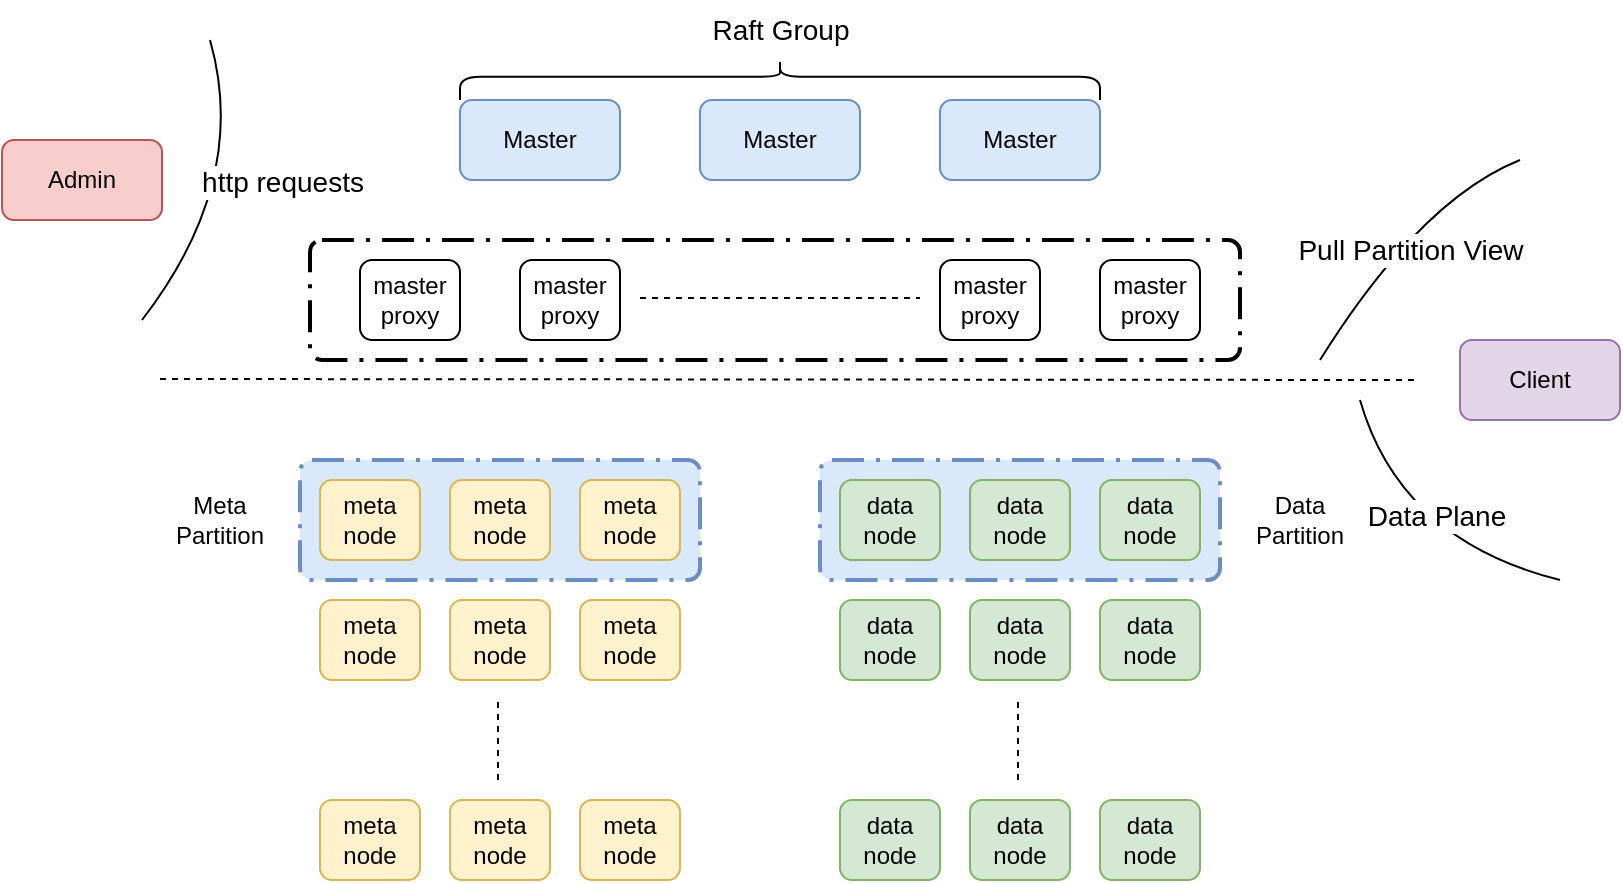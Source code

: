 <mxfile version="12.4.3" type="github" pages="1">
  <diagram id="nqtST1JkCFFfiSLhlLa3" name="Page-1">
    <mxGraphModel dx="815" dy="521" grid="1" gridSize="10" guides="1" tooltips="1" connect="1" arrows="1" fold="1" page="1" pageScale="1" pageWidth="827" pageHeight="1169" math="0" shadow="0">
      <root>
        <mxCell id="0"/>
        <mxCell id="1" parent="0"/>
        <mxCell id="tuXMh6HosvvS5GbBu-Tk-1" value="" style="rounded=1;arcSize=10;dashed=1;strokeColor=#6c8ebf;fillColor=#dae8fc;dashPattern=8 3 1 3;strokeWidth=2;" vertex="1" parent="1">
          <mxGeometry x="149" y="350" width="200" height="60" as="geometry"/>
        </mxCell>
        <mxCell id="tuXMh6HosvvS5GbBu-Tk-2" value="Master" style="rounded=1;whiteSpace=wrap;html=1;fillColor=#dae8fc;strokeColor=#6c8ebf;" vertex="1" parent="1">
          <mxGeometry x="229" y="170" width="80" height="40" as="geometry"/>
        </mxCell>
        <mxCell id="tuXMh6HosvvS5GbBu-Tk-3" value="Master" style="rounded=1;whiteSpace=wrap;html=1;fillColor=#dae8fc;strokeColor=#6c8ebf;" vertex="1" parent="1">
          <mxGeometry x="349" y="170" width="80" height="40" as="geometry"/>
        </mxCell>
        <mxCell id="tuXMh6HosvvS5GbBu-Tk-4" value="Master" style="rounded=1;whiteSpace=wrap;html=1;fillColor=#dae8fc;strokeColor=#6c8ebf;" vertex="1" parent="1">
          <mxGeometry x="469" y="170" width="80" height="40" as="geometry"/>
        </mxCell>
        <mxCell id="tuXMh6HosvvS5GbBu-Tk-5" value="master proxy" style="rounded=1;whiteSpace=wrap;html=1;" vertex="1" parent="1">
          <mxGeometry x="179" y="250" width="50" height="40" as="geometry"/>
        </mxCell>
        <mxCell id="tuXMh6HosvvS5GbBu-Tk-6" value="master proxy" style="rounded=1;whiteSpace=wrap;html=1;" vertex="1" parent="1">
          <mxGeometry x="259" y="250" width="50" height="40" as="geometry"/>
        </mxCell>
        <mxCell id="tuXMh6HosvvS5GbBu-Tk-7" value="master proxy" style="rounded=1;whiteSpace=wrap;html=1;" vertex="1" parent="1">
          <mxGeometry x="469" y="250" width="50" height="40" as="geometry"/>
        </mxCell>
        <mxCell id="tuXMh6HosvvS5GbBu-Tk-8" value="master proxy" style="rounded=1;whiteSpace=wrap;html=1;" vertex="1" parent="1">
          <mxGeometry x="549" y="250" width="50" height="40" as="geometry"/>
        </mxCell>
        <mxCell id="tuXMh6HosvvS5GbBu-Tk-9" value="" style="shape=curlyBracket;whiteSpace=wrap;html=1;rounded=1;rotation=90;size=0.418;" vertex="1" parent="1">
          <mxGeometry x="379" width="20" height="320" as="geometry"/>
        </mxCell>
        <mxCell id="tuXMh6HosvvS5GbBu-Tk-10" value="&lt;font style=&quot;font-size: 14px&quot;&gt;Raft Group&lt;/font&gt;" style="text;html=1;strokeColor=none;fillColor=none;align=center;verticalAlign=middle;whiteSpace=wrap;rounded=0;" vertex="1" parent="1">
          <mxGeometry x="341.5" y="120" width="95" height="30" as="geometry"/>
        </mxCell>
        <mxCell id="tuXMh6HosvvS5GbBu-Tk-11" value="" style="endArrow=none;dashed=1;html=1;" edge="1" parent="1">
          <mxGeometry width="50" height="50" relative="1" as="geometry">
            <mxPoint x="319" y="269" as="sourcePoint"/>
            <mxPoint x="459" y="269" as="targetPoint"/>
            <Array as="points"/>
          </mxGeometry>
        </mxCell>
        <mxCell id="tuXMh6HosvvS5GbBu-Tk-12" value="Client" style="rounded=1;whiteSpace=wrap;html=1;fillColor=#e1d5e7;strokeColor=#9673a6;" vertex="1" parent="1">
          <mxGeometry x="729" y="290" width="80" height="40" as="geometry"/>
        </mxCell>
        <mxCell id="tuXMh6HosvvS5GbBu-Tk-13" value="" style="endArrow=none;html=1;curved=1;" edge="1" parent="1">
          <mxGeometry width="50" height="50" relative="1" as="geometry">
            <mxPoint x="659" y="300" as="sourcePoint"/>
            <mxPoint x="759" y="200" as="targetPoint"/>
            <Array as="points">
              <mxPoint x="709" y="220"/>
            </Array>
          </mxGeometry>
        </mxCell>
        <mxCell id="tuXMh6HosvvS5GbBu-Tk-14" value="&lt;font style=&quot;font-size: 14px&quot;&gt;Pull Partition View&lt;/font&gt;" style="text;html=1;align=center;verticalAlign=middle;resizable=0;points=[];;labelBackgroundColor=#ffffff;" vertex="1" connectable="0" parent="tuXMh6HosvvS5GbBu-Tk-13">
          <mxGeometry x="0.273" y="-26" relative="1" as="geometry">
            <mxPoint x="-15" y="1" as="offset"/>
          </mxGeometry>
        </mxCell>
        <mxCell id="tuXMh6HosvvS5GbBu-Tk-15" value="" style="endArrow=none;html=1;curved=1;" edge="1" parent="1">
          <mxGeometry width="50" height="50" relative="1" as="geometry">
            <mxPoint x="779" y="410" as="sourcePoint"/>
            <mxPoint x="679" y="320" as="targetPoint"/>
            <Array as="points">
              <mxPoint x="699" y="390"/>
            </Array>
          </mxGeometry>
        </mxCell>
        <mxCell id="tuXMh6HosvvS5GbBu-Tk-16" value="&lt;font style=&quot;font-size: 14px&quot;&gt;Data Plane&lt;/font&gt;" style="text;html=1;align=center;verticalAlign=middle;resizable=0;points=[];;labelBackgroundColor=#ffffff;" vertex="1" connectable="0" parent="tuXMh6HosvvS5GbBu-Tk-15">
          <mxGeometry x="-0.125" y="-16" relative="1" as="geometry">
            <mxPoint as="offset"/>
          </mxGeometry>
        </mxCell>
        <mxCell id="tuXMh6HosvvS5GbBu-Tk-17" value="" style="endArrow=none;dashed=1;html=1;" edge="1" parent="1">
          <mxGeometry width="50" height="50" relative="1" as="geometry">
            <mxPoint x="79" y="309.5" as="sourcePoint"/>
            <mxPoint x="709" y="310" as="targetPoint"/>
          </mxGeometry>
        </mxCell>
        <mxCell id="tuXMh6HosvvS5GbBu-Tk-18" value="meta node" style="rounded=1;whiteSpace=wrap;html=1;fillColor=#fff2cc;strokeColor=#d6b656;" vertex="1" parent="1">
          <mxGeometry x="159" y="360" width="50" height="40" as="geometry"/>
        </mxCell>
        <mxCell id="tuXMh6HosvvS5GbBu-Tk-19" value="meta node" style="rounded=1;whiteSpace=wrap;html=1;fillColor=#fff2cc;strokeColor=#d6b656;" vertex="1" parent="1">
          <mxGeometry x="224" y="360" width="50" height="40" as="geometry"/>
        </mxCell>
        <mxCell id="tuXMh6HosvvS5GbBu-Tk-20" value="meta node" style="rounded=1;whiteSpace=wrap;html=1;fillColor=#fff2cc;strokeColor=#d6b656;" vertex="1" parent="1">
          <mxGeometry x="289" y="360" width="50" height="40" as="geometry"/>
        </mxCell>
        <mxCell id="tuXMh6HosvvS5GbBu-Tk-21" value="meta node" style="rounded=1;whiteSpace=wrap;html=1;fillColor=#fff2cc;strokeColor=#d6b656;" vertex="1" parent="1">
          <mxGeometry x="159" y="420" width="50" height="40" as="geometry"/>
        </mxCell>
        <mxCell id="tuXMh6HosvvS5GbBu-Tk-22" value="meta node" style="rounded=1;whiteSpace=wrap;html=1;fillColor=#fff2cc;strokeColor=#d6b656;" vertex="1" parent="1">
          <mxGeometry x="224" y="420" width="50" height="40" as="geometry"/>
        </mxCell>
        <mxCell id="tuXMh6HosvvS5GbBu-Tk-23" value="meta node" style="rounded=1;whiteSpace=wrap;html=1;fillColor=#fff2cc;strokeColor=#d6b656;" vertex="1" parent="1">
          <mxGeometry x="289" y="420" width="50" height="40" as="geometry"/>
        </mxCell>
        <mxCell id="tuXMh6HosvvS5GbBu-Tk-24" value="meta node" style="rounded=1;whiteSpace=wrap;html=1;fillColor=#fff2cc;strokeColor=#d6b656;" vertex="1" parent="1">
          <mxGeometry x="159" y="520" width="50" height="40" as="geometry"/>
        </mxCell>
        <mxCell id="tuXMh6HosvvS5GbBu-Tk-25" value="meta node" style="rounded=1;whiteSpace=wrap;html=1;fillColor=#fff2cc;strokeColor=#d6b656;" vertex="1" parent="1">
          <mxGeometry x="224" y="520" width="50" height="40" as="geometry"/>
        </mxCell>
        <mxCell id="tuXMh6HosvvS5GbBu-Tk-26" value="meta node" style="rounded=1;whiteSpace=wrap;html=1;fillColor=#fff2cc;strokeColor=#d6b656;" vertex="1" parent="1">
          <mxGeometry x="289" y="520" width="50" height="40" as="geometry"/>
        </mxCell>
        <mxCell id="tuXMh6HosvvS5GbBu-Tk-27" value="" style="endArrow=none;dashed=1;html=1;" edge="1" parent="1">
          <mxGeometry width="50" height="50" relative="1" as="geometry">
            <mxPoint x="248" y="510" as="sourcePoint"/>
            <mxPoint x="248" y="470" as="targetPoint"/>
          </mxGeometry>
        </mxCell>
        <mxCell id="tuXMh6HosvvS5GbBu-Tk-28" value="Meta Partition" style="text;html=1;strokeColor=none;fillColor=none;align=center;verticalAlign=middle;whiteSpace=wrap;rounded=0;" vertex="1" parent="1">
          <mxGeometry x="89" y="370" width="40" height="20" as="geometry"/>
        </mxCell>
        <mxCell id="tuXMh6HosvvS5GbBu-Tk-29" value="Data Partition" style="text;html=1;strokeColor=none;fillColor=none;align=center;verticalAlign=middle;whiteSpace=wrap;rounded=0;" vertex="1" parent="1">
          <mxGeometry x="629" y="370" width="40" height="20" as="geometry"/>
        </mxCell>
        <mxCell id="tuXMh6HosvvS5GbBu-Tk-30" value="" style="group;" vertex="1" connectable="0" parent="1">
          <mxGeometry x="409" y="350" width="200" height="210" as="geometry"/>
        </mxCell>
        <mxCell id="tuXMh6HosvvS5GbBu-Tk-31" value="" style="rounded=1;arcSize=10;dashed=1;strokeColor=#6c8ebf;fillColor=#dae8fc;dashPattern=8 3 1 3;strokeWidth=2;" vertex="1" parent="tuXMh6HosvvS5GbBu-Tk-30">
          <mxGeometry width="200" height="60" as="geometry"/>
        </mxCell>
        <mxCell id="tuXMh6HosvvS5GbBu-Tk-32" value="data node" style="rounded=1;whiteSpace=wrap;html=1;fillColor=#d5e8d4;strokeColor=#82b366;" vertex="1" parent="tuXMh6HosvvS5GbBu-Tk-30">
          <mxGeometry x="10" y="10" width="50" height="40" as="geometry"/>
        </mxCell>
        <mxCell id="tuXMh6HosvvS5GbBu-Tk-33" value="data node" style="rounded=1;whiteSpace=wrap;html=1;fillColor=#d5e8d4;strokeColor=#82b366;" vertex="1" parent="tuXMh6HosvvS5GbBu-Tk-30">
          <mxGeometry x="75" y="10" width="50" height="40" as="geometry"/>
        </mxCell>
        <mxCell id="tuXMh6HosvvS5GbBu-Tk-34" value="data node" style="rounded=1;whiteSpace=wrap;html=1;fillColor=#d5e8d4;strokeColor=#82b366;" vertex="1" parent="tuXMh6HosvvS5GbBu-Tk-30">
          <mxGeometry x="140" y="10" width="50" height="40" as="geometry"/>
        </mxCell>
        <mxCell id="tuXMh6HosvvS5GbBu-Tk-35" value="data node" style="rounded=1;whiteSpace=wrap;html=1;fillColor=#d5e8d4;strokeColor=#82b366;" vertex="1" parent="tuXMh6HosvvS5GbBu-Tk-30">
          <mxGeometry x="10" y="70" width="50" height="40" as="geometry"/>
        </mxCell>
        <mxCell id="tuXMh6HosvvS5GbBu-Tk-36" value="data node" style="rounded=1;whiteSpace=wrap;html=1;fillColor=#d5e8d4;strokeColor=#82b366;" vertex="1" parent="tuXMh6HosvvS5GbBu-Tk-30">
          <mxGeometry x="75" y="70" width="50" height="40" as="geometry"/>
        </mxCell>
        <mxCell id="tuXMh6HosvvS5GbBu-Tk-37" value="data node" style="rounded=1;whiteSpace=wrap;html=1;fillColor=#d5e8d4;strokeColor=#82b366;" vertex="1" parent="tuXMh6HosvvS5GbBu-Tk-30">
          <mxGeometry x="140" y="70" width="50" height="40" as="geometry"/>
        </mxCell>
        <mxCell id="tuXMh6HosvvS5GbBu-Tk-38" value="data node" style="rounded=1;whiteSpace=wrap;html=1;fillColor=#d5e8d4;strokeColor=#82b366;" vertex="1" parent="tuXMh6HosvvS5GbBu-Tk-30">
          <mxGeometry x="10" y="170" width="50" height="40" as="geometry"/>
        </mxCell>
        <mxCell id="tuXMh6HosvvS5GbBu-Tk-39" value="data node" style="rounded=1;whiteSpace=wrap;html=1;fillColor=#d5e8d4;strokeColor=#82b366;" vertex="1" parent="tuXMh6HosvvS5GbBu-Tk-30">
          <mxGeometry x="75" y="170" width="50" height="40" as="geometry"/>
        </mxCell>
        <mxCell id="tuXMh6HosvvS5GbBu-Tk-40" value="data node" style="rounded=1;whiteSpace=wrap;html=1;fillColor=#d5e8d4;strokeColor=#82b366;" vertex="1" parent="tuXMh6HosvvS5GbBu-Tk-30">
          <mxGeometry x="140" y="170" width="50" height="40" as="geometry"/>
        </mxCell>
        <mxCell id="tuXMh6HosvvS5GbBu-Tk-41" value="" style="endArrow=none;dashed=1;html=1;" edge="1" parent="tuXMh6HosvvS5GbBu-Tk-30">
          <mxGeometry width="50" height="50" relative="1" as="geometry">
            <mxPoint x="99" y="160" as="sourcePoint"/>
            <mxPoint x="99" y="120" as="targetPoint"/>
          </mxGeometry>
        </mxCell>
        <mxCell id="tuXMh6HosvvS5GbBu-Tk-42" value="" style="rounded=1;arcSize=10;dashed=1;strokeColor=#000000;fillColor=none;gradientColor=none;dashPattern=8 3 1 3;strokeWidth=2;" vertex="1" parent="1">
          <mxGeometry x="154" y="240" width="465" height="60" as="geometry"/>
        </mxCell>
        <mxCell id="tuXMh6HosvvS5GbBu-Tk-43" value="Admin" style="rounded=1;whiteSpace=wrap;html=1;fillColor=#f8cecc;strokeColor=#b85450;" vertex="1" parent="1">
          <mxGeometry y="190" width="80" height="40" as="geometry"/>
        </mxCell>
        <mxCell id="tuXMh6HosvvS5GbBu-Tk-44" value="" style="endArrow=none;html=1;curved=1;" edge="1" parent="1">
          <mxGeometry width="50" height="50" relative="1" as="geometry">
            <mxPoint x="70" y="280" as="sourcePoint"/>
            <mxPoint x="104" y="140" as="targetPoint"/>
            <Array as="points">
              <mxPoint x="124" y="210"/>
            </Array>
          </mxGeometry>
        </mxCell>
        <mxCell id="tuXMh6HosvvS5GbBu-Tk-45" value="&lt;span style=&quot;font-size: 14px&quot;&gt;http requests&lt;/span&gt;" style="text;html=1;align=center;verticalAlign=middle;resizable=0;points=[];;labelBackgroundColor=#ffffff;" vertex="1" connectable="0" parent="tuXMh6HosvvS5GbBu-Tk-44">
          <mxGeometry x="-0.125" y="-16" relative="1" as="geometry">
            <mxPoint x="14" y="-23.5" as="offset"/>
          </mxGeometry>
        </mxCell>
      </root>
    </mxGraphModel>
  </diagram>
</mxfile>
